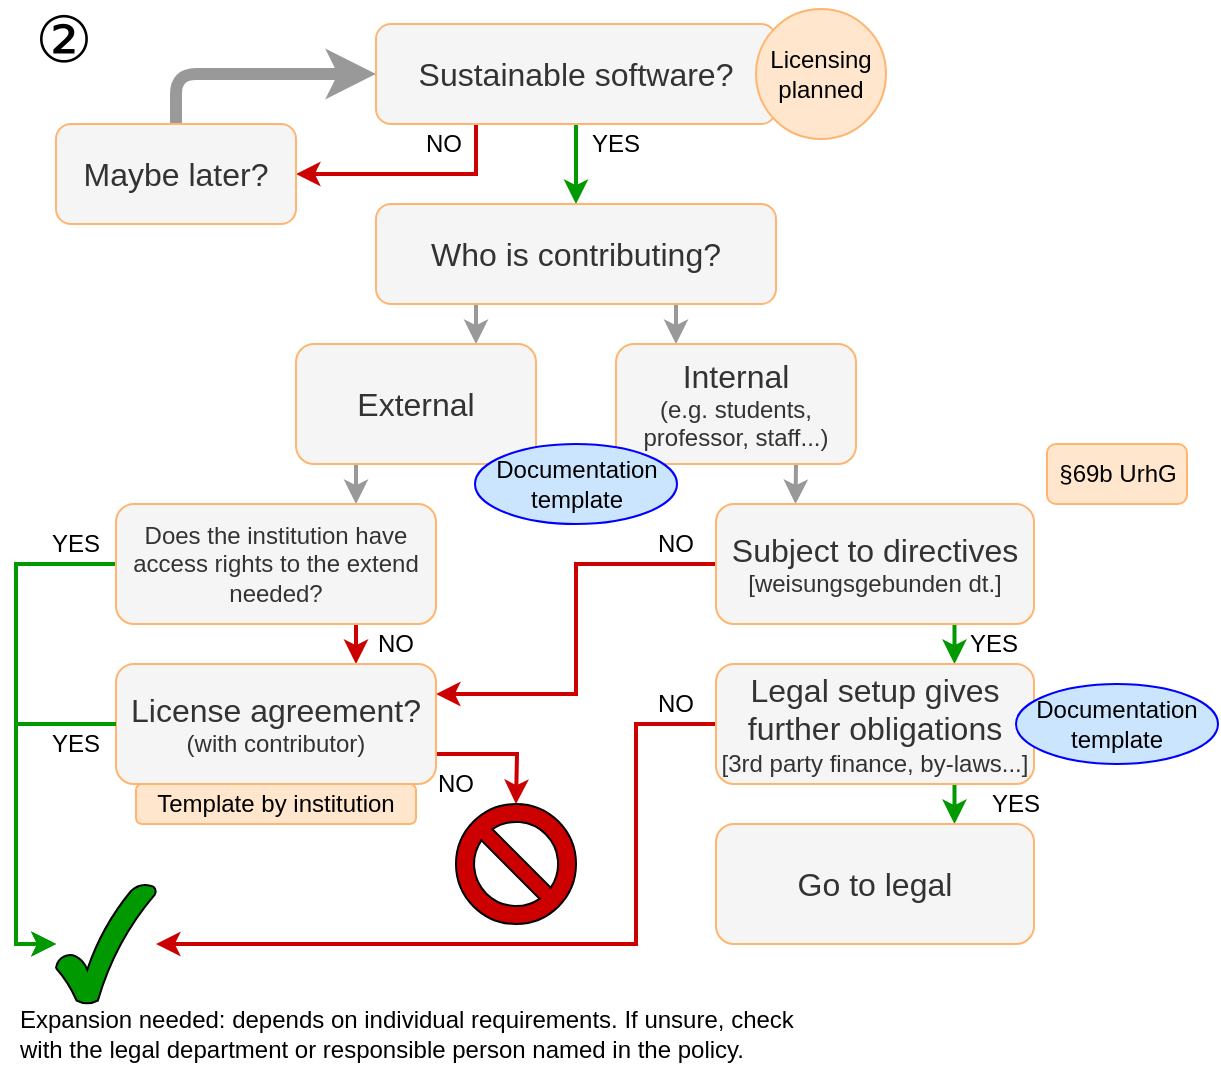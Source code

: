 <mxfile version="12.9.3" type="device"><diagram id="C5RBs43oDa-KdzZeNtuy" name="Page-1"><mxGraphModel dx="981" dy="621" grid="1" gridSize="10" guides="1" tooltips="1" connect="1" arrows="1" fold="1" page="0" pageScale="1" pageWidth="827" pageHeight="1169" math="0" shadow="0"><root><mxCell id="WIyWlLk6GJQsqaUBKTNV-0"/><mxCell id="WIyWlLk6GJQsqaUBKTNV-1" parent="WIyWlLk6GJQsqaUBKTNV-0"/><mxCell id="_9MxEWsJ0v1_2RLOh3sg-12" style="edgeStyle=orthogonalEdgeStyle;rounded=0;orthogonalLoop=1;jettySize=auto;html=1;exitX=0.5;exitY=1;exitDx=0;exitDy=0;entryX=0.5;entryY=0;entryDx=0;entryDy=0;fillColor=#d5e8d4;strokeColor=#009900;strokeWidth=2;" parent="WIyWlLk6GJQsqaUBKTNV-1" source="_9MxEWsJ0v1_2RLOh3sg-0" target="_9MxEWsJ0v1_2RLOh3sg-43" edge="1"><mxGeometry relative="1" as="geometry"><mxPoint x="540" y="200" as="targetPoint"/></mxGeometry></mxCell><mxCell id="_9MxEWsJ0v1_2RLOh3sg-42" style="edgeStyle=orthogonalEdgeStyle;rounded=0;orthogonalLoop=1;jettySize=auto;html=1;exitX=0.25;exitY=1;exitDx=0;exitDy=0;strokeColor=#CC0000;strokeWidth=2;entryX=1;entryY=0.5;entryDx=0;entryDy=0;" parent="WIyWlLk6GJQsqaUBKTNV-1" source="_9MxEWsJ0v1_2RLOh3sg-0" target="_9MxEWsJ0v1_2RLOh3sg-65" edge="1"><mxGeometry relative="1" as="geometry"><mxPoint x="360" y="160" as="targetPoint"/></mxGeometry></mxCell><mxCell id="_9MxEWsJ0v1_2RLOh3sg-0" value="&lt;div style=&quot;font-size: 16px&quot;&gt;&lt;font style=&quot;font-size: 16px&quot;&gt;Sustainable software?&lt;/font&gt;&lt;font style=&quot;font-size: 18px&quot;&gt;&lt;br&gt;&lt;/font&gt;&lt;/div&gt;" style="rounded=1;whiteSpace=wrap;html=1;fillColor=#f5f5f5;strokeColor=#FFB570;fontColor=#333333;" parent="WIyWlLk6GJQsqaUBKTNV-1" vertex="1"><mxGeometry x="360" y="90" width="200" height="50" as="geometry"/></mxCell><mxCell id="_9MxEWsJ0v1_2RLOh3sg-3" style="edgeStyle=orthogonalEdgeStyle;rounded=0;orthogonalLoop=1;jettySize=auto;html=1;exitX=0.5;exitY=1;exitDx=0;exitDy=0;" parent="WIyWlLk6GJQsqaUBKTNV-1" source="_9MxEWsJ0v1_2RLOh3sg-0" target="_9MxEWsJ0v1_2RLOh3sg-0" edge="1"><mxGeometry relative="1" as="geometry"/></mxCell><mxCell id="_9MxEWsJ0v1_2RLOh3sg-34" value="&lt;div&gt;&lt;font style=&quot;font-size: 12px&quot;&gt;NO&lt;/font&gt;&lt;/div&gt;" style="text;html=1;strokeColor=none;fillColor=none;align=center;verticalAlign=middle;whiteSpace=wrap;rounded=0;" parent="WIyWlLk6GJQsqaUBKTNV-1" vertex="1"><mxGeometry x="374" y="140" width="40" height="20" as="geometry"/></mxCell><mxCell id="_9MxEWsJ0v1_2RLOh3sg-39" value="&lt;font style=&quot;font-size: 12px&quot;&gt;YES&lt;/font&gt;" style="text;html=1;strokeColor=none;fillColor=none;align=center;verticalAlign=middle;whiteSpace=wrap;rounded=0;" parent="WIyWlLk6GJQsqaUBKTNV-1" vertex="1"><mxGeometry x="460" y="140" width="40" height="20" as="geometry"/></mxCell><mxCell id="_9MxEWsJ0v1_2RLOh3sg-41" style="edgeStyle=orthogonalEdgeStyle;rounded=1;orthogonalLoop=1;jettySize=auto;html=1;exitX=0.5;exitY=0;exitDx=0;exitDy=0;entryX=0;entryY=0.5;entryDx=0;entryDy=0;strokeColor=#999999;strokeWidth=6;" parent="WIyWlLk6GJQsqaUBKTNV-1" source="_9MxEWsJ0v1_2RLOh3sg-65" target="_9MxEWsJ0v1_2RLOh3sg-0" edge="1"><mxGeometry relative="1" as="geometry"><mxPoint x="200" y="140" as="sourcePoint"/></mxGeometry></mxCell><mxCell id="_9MxEWsJ0v1_2RLOh3sg-66" style="edgeStyle=orthogonalEdgeStyle;rounded=0;orthogonalLoop=1;jettySize=auto;html=1;exitX=0.75;exitY=1;exitDx=0;exitDy=0;entryX=0.25;entryY=0;entryDx=0;entryDy=0;strokeColor=#999999;strokeWidth=2;" parent="WIyWlLk6GJQsqaUBKTNV-1" source="_9MxEWsJ0v1_2RLOh3sg-43" target="_9MxEWsJ0v1_2RLOh3sg-47" edge="1"><mxGeometry relative="1" as="geometry"/></mxCell><mxCell id="_9MxEWsJ0v1_2RLOh3sg-67" style="edgeStyle=orthogonalEdgeStyle;rounded=0;orthogonalLoop=1;jettySize=auto;html=1;exitX=0.25;exitY=1;exitDx=0;exitDy=0;entryX=0.75;entryY=0;entryDx=0;entryDy=0;strokeColor=#999999;strokeWidth=2;" parent="WIyWlLk6GJQsqaUBKTNV-1" source="_9MxEWsJ0v1_2RLOh3sg-43" target="_9MxEWsJ0v1_2RLOh3sg-46" edge="1"><mxGeometry relative="1" as="geometry"/></mxCell><mxCell id="_9MxEWsJ0v1_2RLOh3sg-43" value="&lt;font style=&quot;font-size: 16px&quot;&gt;Who is&lt;/font&gt;&lt;font style=&quot;font-size: 16px&quot;&gt; contributing?&lt;br&gt;&lt;/font&gt;" style="rounded=1;whiteSpace=wrap;html=1;fillColor=#f5f5f5;strokeColor=#FFB570;fontColor=#333333;" parent="WIyWlLk6GJQsqaUBKTNV-1" vertex="1"><mxGeometry x="360" y="180" width="200" height="50" as="geometry"/></mxCell><mxCell id="_9MxEWsJ0v1_2RLOh3sg-68" style="edgeStyle=orthogonalEdgeStyle;rounded=0;orthogonalLoop=1;jettySize=auto;html=1;exitX=0.25;exitY=1;exitDx=0;exitDy=0;entryX=0.75;entryY=0;entryDx=0;entryDy=0;strokeColor=#999999;strokeWidth=2;" parent="WIyWlLk6GJQsqaUBKTNV-1" source="_9MxEWsJ0v1_2RLOh3sg-46" target="_9MxEWsJ0v1_2RLOh3sg-61" edge="1"><mxGeometry relative="1" as="geometry"/></mxCell><mxCell id="_9MxEWsJ0v1_2RLOh3sg-46" value="&lt;font style=&quot;font-size: 16px&quot;&gt;External&lt;/font&gt;" style="rounded=1;whiteSpace=wrap;html=1;fillColor=#f5f5f5;strokeColor=#FFB570;fontColor=#333333;" parent="WIyWlLk6GJQsqaUBKTNV-1" vertex="1"><mxGeometry x="320" y="250" width="120" height="60" as="geometry"/></mxCell><mxCell id="_9MxEWsJ0v1_2RLOh3sg-70" style="edgeStyle=orthogonalEdgeStyle;rounded=0;orthogonalLoop=1;jettySize=auto;html=1;exitX=0.75;exitY=1;exitDx=0;exitDy=0;entryX=0.25;entryY=0;entryDx=0;entryDy=0;strokeColor=#999999;strokeWidth=2;" parent="WIyWlLk6GJQsqaUBKTNV-1" source="_9MxEWsJ0v1_2RLOh3sg-47" target="_9MxEWsJ0v1_2RLOh3sg-64" edge="1"><mxGeometry relative="1" as="geometry"/></mxCell><mxCell id="_9MxEWsJ0v1_2RLOh3sg-47" value="&lt;div&gt;&lt;font style=&quot;font-size: 16px&quot;&gt;Internal&lt;/font&gt;&lt;/div&gt;&lt;div&gt;&lt;font style=&quot;font-size: 12px&quot;&gt;(e.g. students, professor, staff...)&lt;br&gt;&lt;/font&gt;&lt;/div&gt;" style="rounded=1;whiteSpace=wrap;html=1;fillColor=#f5f5f5;strokeColor=#FFB570;fontColor=#333333;" parent="WIyWlLk6GJQsqaUBKTNV-1" vertex="1"><mxGeometry x="480" y="250" width="120" height="60" as="geometry"/></mxCell><mxCell id="_9MxEWsJ0v1_2RLOh3sg-73" style="edgeStyle=orthogonalEdgeStyle;rounded=0;orthogonalLoop=1;jettySize=auto;html=1;exitX=0.75;exitY=1;exitDx=0;exitDy=0;entryX=0.75;entryY=0;entryDx=0;entryDy=0;strokeColor=#CC0000;strokeWidth=2;" parent="WIyWlLk6GJQsqaUBKTNV-1" source="_9MxEWsJ0v1_2RLOh3sg-61" target="_9MxEWsJ0v1_2RLOh3sg-71" edge="1"><mxGeometry relative="1" as="geometry"/></mxCell><mxCell id="_9MxEWsJ0v1_2RLOh3sg-74" style="edgeStyle=orthogonalEdgeStyle;rounded=0;orthogonalLoop=1;jettySize=auto;html=1;strokeColor=#009900;strokeWidth=2;exitX=0;exitY=0.5;exitDx=0;exitDy=0;" parent="WIyWlLk6GJQsqaUBKTNV-1" source="_9MxEWsJ0v1_2RLOh3sg-61" target="QpXMuZ94LMC1e6z9-QHd-1" edge="1"><mxGeometry relative="1" as="geometry"><mxPoint x="170" y="689.71" as="sourcePoint"/><mxPoint x="230" y="550" as="targetPoint"/><Array as="points"><mxPoint x="180" y="360"/><mxPoint x="180" y="550"/></Array></mxGeometry></mxCell><mxCell id="_9MxEWsJ0v1_2RLOh3sg-61" value="Does the institution have access rights to the extend needed?" style="rounded=1;whiteSpace=wrap;html=1;fillColor=#f5f5f5;strokeColor=#FFB570;fontColor=#333333;" parent="WIyWlLk6GJQsqaUBKTNV-1" vertex="1"><mxGeometry x="230" y="330" width="160" height="60" as="geometry"/></mxCell><mxCell id="_9MxEWsJ0v1_2RLOh3sg-78" style="edgeStyle=orthogonalEdgeStyle;rounded=0;orthogonalLoop=1;jettySize=auto;html=1;exitX=0;exitY=0.5;exitDx=0;exitDy=0;entryX=1;entryY=0.25;entryDx=0;entryDy=0;strokeColor=#CC0000;strokeWidth=2;" parent="WIyWlLk6GJQsqaUBKTNV-1" source="_9MxEWsJ0v1_2RLOh3sg-64" target="_9MxEWsJ0v1_2RLOh3sg-71" edge="1"><mxGeometry relative="1" as="geometry"/></mxCell><mxCell id="_9MxEWsJ0v1_2RLOh3sg-87" style="edgeStyle=orthogonalEdgeStyle;rounded=0;orthogonalLoop=1;jettySize=auto;html=1;exitX=0.75;exitY=1;exitDx=0;exitDy=0;entryX=0.75;entryY=0;entryDx=0;entryDy=0;strokeColor=#009900;strokeWidth=2;" parent="WIyWlLk6GJQsqaUBKTNV-1" source="_9MxEWsJ0v1_2RLOh3sg-64" target="_9MxEWsJ0v1_2RLOh3sg-80" edge="1"><mxGeometry relative="1" as="geometry"/></mxCell><mxCell id="_9MxEWsJ0v1_2RLOh3sg-64" value="&lt;div style=&quot;font-size: 16px&quot;&gt;&lt;font style=&quot;font-size: 16px&quot;&gt;Subject to directives&lt;br&gt;&lt;/font&gt;&lt;/div&gt;&lt;div&gt;&lt;font style=&quot;font-size: 12px&quot;&gt;[weisungsgebunden dt.]&lt;br&gt;&lt;/font&gt;&lt;/div&gt;" style="rounded=1;whiteSpace=wrap;html=1;fillColor=#f5f5f5;strokeColor=#FFB570;fontColor=#333333;" parent="WIyWlLk6GJQsqaUBKTNV-1" vertex="1"><mxGeometry x="530" y="330" width="159" height="60" as="geometry"/></mxCell><mxCell id="_9MxEWsJ0v1_2RLOh3sg-65" value="&lt;div style=&quot;font-size: 16px&quot;&gt;Maybe later?&lt;font style=&quot;font-size: 18px&quot;&gt;&lt;br&gt;&lt;/font&gt;&lt;/div&gt;" style="rounded=1;whiteSpace=wrap;html=1;fillColor=#f5f5f5;strokeColor=#FFB570;fontColor=#333333;" parent="WIyWlLk6GJQsqaUBKTNV-1" vertex="1"><mxGeometry x="200" y="140" width="120" height="50" as="geometry"/></mxCell><mxCell id="_9MxEWsJ0v1_2RLOh3sg-92" style="edgeStyle=orthogonalEdgeStyle;rounded=0;orthogonalLoop=1;jettySize=auto;html=1;exitX=1;exitY=0.75;exitDx=0;exitDy=0;entryX=0.5;entryY=0;entryDx=0;entryDy=0;strokeColor=#CC0000;strokeWidth=2;" parent="WIyWlLk6GJQsqaUBKTNV-1" source="_9MxEWsJ0v1_2RLOh3sg-71" edge="1"><mxGeometry relative="1" as="geometry"><mxPoint x="430" y="480" as="targetPoint"/></mxGeometry></mxCell><mxCell id="_9MxEWsJ0v1_2RLOh3sg-71" value="&lt;div style=&quot;font-size: 16px&quot;&gt;License agreement?&lt;/div&gt;&lt;div&gt;(with contributor)&lt;br&gt;&lt;/div&gt;" style="rounded=1;whiteSpace=wrap;html=1;fillColor=#f5f5f5;strokeColor=#FFB570;fontColor=#333333;" parent="WIyWlLk6GJQsqaUBKTNV-1" vertex="1"><mxGeometry x="230" y="410" width="160" height="60" as="geometry"/></mxCell><mxCell id="_9MxEWsJ0v1_2RLOh3sg-72" value="&lt;div&gt;&lt;font style=&quot;font-size: 12px&quot;&gt;NO&lt;/font&gt;&lt;/div&gt;" style="text;html=1;strokeColor=none;fillColor=none;align=center;verticalAlign=middle;whiteSpace=wrap;rounded=0;" parent="WIyWlLk6GJQsqaUBKTNV-1" vertex="1"><mxGeometry x="350" y="390" width="40" height="20" as="geometry"/></mxCell><mxCell id="_9MxEWsJ0v1_2RLOh3sg-76" value="&lt;font style=&quot;font-size: 12px&quot;&gt;YES&lt;/font&gt;" style="text;html=1;strokeColor=none;fillColor=none;align=center;verticalAlign=middle;whiteSpace=wrap;rounded=0;" parent="WIyWlLk6GJQsqaUBKTNV-1" vertex="1"><mxGeometry x="190" y="340" width="40" height="20" as="geometry"/></mxCell><mxCell id="_9MxEWsJ0v1_2RLOh3sg-77" value="&lt;font style=&quot;font-size: 12px&quot;&gt;YES&lt;/font&gt;" style="text;html=1;strokeColor=none;fillColor=none;align=center;verticalAlign=middle;whiteSpace=wrap;rounded=0;" parent="WIyWlLk6GJQsqaUBKTNV-1" vertex="1"><mxGeometry x="190" y="440" width="40" height="20" as="geometry"/></mxCell><mxCell id="_9MxEWsJ0v1_2RLOh3sg-79" value="&lt;div&gt;&lt;font style=&quot;font-size: 12px&quot;&gt;NO&lt;/font&gt;&lt;/div&gt;" style="text;html=1;strokeColor=none;fillColor=none;align=center;verticalAlign=middle;whiteSpace=wrap;rounded=0;" parent="WIyWlLk6GJQsqaUBKTNV-1" vertex="1"><mxGeometry x="490" y="340" width="40" height="20" as="geometry"/></mxCell><mxCell id="_9MxEWsJ0v1_2RLOh3sg-88" style="edgeStyle=orthogonalEdgeStyle;rounded=0;orthogonalLoop=1;jettySize=auto;html=1;exitX=0.75;exitY=1;exitDx=0;exitDy=0;entryX=0.75;entryY=0;entryDx=0;entryDy=0;strokeColor=#009900;strokeWidth=2;" parent="WIyWlLk6GJQsqaUBKTNV-1" source="_9MxEWsJ0v1_2RLOh3sg-80" target="_9MxEWsJ0v1_2RLOh3sg-83" edge="1"><mxGeometry relative="1" as="geometry"/></mxCell><mxCell id="_9MxEWsJ0v1_2RLOh3sg-89" style="edgeStyle=orthogonalEdgeStyle;rounded=0;orthogonalLoop=1;jettySize=auto;html=1;exitX=0;exitY=0.5;exitDx=0;exitDy=0;strokeColor=#CC0000;strokeWidth=2;" parent="WIyWlLk6GJQsqaUBKTNV-1" source="_9MxEWsJ0v1_2RLOh3sg-80" target="QpXMuZ94LMC1e6z9-QHd-1" edge="1"><mxGeometry relative="1" as="geometry"><Array as="points"><mxPoint x="490" y="440"/><mxPoint x="490" y="550"/></Array><mxPoint x="290" y="550" as="targetPoint"/></mxGeometry></mxCell><mxCell id="_9MxEWsJ0v1_2RLOh3sg-80" value="&lt;div style=&quot;font-size: 16px&quot;&gt;&lt;font style=&quot;font-size: 16px&quot;&gt;Legal setup gives further obligations&lt;br&gt;&lt;/font&gt;&lt;/div&gt;&lt;div&gt;&lt;font style=&quot;font-size: 12px&quot;&gt;[3rd party finance, by-laws...]&lt;br&gt;&lt;/font&gt;&lt;/div&gt;" style="rounded=1;whiteSpace=wrap;html=1;fillColor=#f5f5f5;strokeColor=#FFB570;fontColor=#333333;" parent="WIyWlLk6GJQsqaUBKTNV-1" vertex="1"><mxGeometry x="530" y="410" width="159" height="60" as="geometry"/></mxCell><mxCell id="_9MxEWsJ0v1_2RLOh3sg-82" value="&lt;font style=&quot;font-size: 12px&quot;&gt;YES&lt;/font&gt;" style="text;html=1;strokeColor=none;fillColor=none;align=center;verticalAlign=middle;whiteSpace=wrap;rounded=0;" parent="WIyWlLk6GJQsqaUBKTNV-1" vertex="1"><mxGeometry x="649" y="390" width="40" height="20" as="geometry"/></mxCell><mxCell id="_9MxEWsJ0v1_2RLOh3sg-83" value="&lt;div style=&quot;font-size: 16px&quot;&gt;Go to legal&lt;/div&gt;" style="rounded=1;whiteSpace=wrap;html=1;fillColor=#f5f5f5;strokeColor=#FFB570;fontColor=#333333;" parent="WIyWlLk6GJQsqaUBKTNV-1" vertex="1"><mxGeometry x="530" y="490" width="159" height="60" as="geometry"/></mxCell><mxCell id="_9MxEWsJ0v1_2RLOh3sg-85" value="&lt;font style=&quot;font-size: 12px&quot;&gt;YES&lt;/font&gt;" style="text;html=1;strokeColor=none;fillColor=none;align=center;verticalAlign=middle;whiteSpace=wrap;rounded=0;" parent="WIyWlLk6GJQsqaUBKTNV-1" vertex="1"><mxGeometry x="660" y="470" width="40" height="20" as="geometry"/></mxCell><mxCell id="_9MxEWsJ0v1_2RLOh3sg-93" value="&lt;div&gt;&lt;font style=&quot;font-size: 12px&quot;&gt;NO&lt;/font&gt;&lt;/div&gt;" style="text;html=1;strokeColor=none;fillColor=none;align=center;verticalAlign=middle;whiteSpace=wrap;rounded=0;" parent="WIyWlLk6GJQsqaUBKTNV-1" vertex="1"><mxGeometry x="380" y="460" width="40" height="20" as="geometry"/></mxCell><mxCell id="_9MxEWsJ0v1_2RLOh3sg-94" value="&lt;div&gt;&lt;font style=&quot;font-size: 12px&quot;&gt;NO&lt;/font&gt;&lt;/div&gt;" style="text;html=1;strokeColor=none;fillColor=none;align=center;verticalAlign=middle;whiteSpace=wrap;rounded=0;" parent="WIyWlLk6GJQsqaUBKTNV-1" vertex="1"><mxGeometry x="490" y="420" width="40" height="20" as="geometry"/></mxCell><mxCell id="_9MxEWsJ0v1_2RLOh3sg-98" value="Licensing planned" style="ellipse;whiteSpace=wrap;html=1;aspect=fixed;strokeColor=#FFB570;fillColor=#FFE6CC;" parent="WIyWlLk6GJQsqaUBKTNV-1" vertex="1"><mxGeometry x="550" y="82.5" width="65" height="65" as="geometry"/></mxCell><mxCell id="_9MxEWsJ0v1_2RLOh3sg-100" value="Template by institution" style="rounded=1;whiteSpace=wrap;html=1;strokeColor=#FFB570;fillColor=#FFE6CC;" parent="WIyWlLk6GJQsqaUBKTNV-1" vertex="1"><mxGeometry x="240" y="470" width="140" height="20" as="geometry"/></mxCell><mxCell id="_9MxEWsJ0v1_2RLOh3sg-101" value="§69b UrhG" style="rounded=1;whiteSpace=wrap;html=1;strokeColor=#FFB570;fillColor=#FFE6CC;" parent="WIyWlLk6GJQsqaUBKTNV-1" vertex="1"><mxGeometry x="695.5" y="300" width="70" height="30" as="geometry"/></mxCell><mxCell id="_9MxEWsJ0v1_2RLOh3sg-102" value="Documentation template" style="ellipse;whiteSpace=wrap;html=1;strokeColor=#0000FF;fillColor=#CCE5FF;" parent="WIyWlLk6GJQsqaUBKTNV-1" vertex="1"><mxGeometry x="409.5" y="300" width="101" height="40" as="geometry"/></mxCell><mxCell id="_9MxEWsJ0v1_2RLOh3sg-103" value="Documentation template" style="ellipse;whiteSpace=wrap;html=1;strokeColor=#0000FF;fillColor=#CCE5FF;" parent="WIyWlLk6GJQsqaUBKTNV-1" vertex="1"><mxGeometry x="680" y="420" width="101" height="40" as="geometry"/></mxCell><mxCell id="_9MxEWsJ0v1_2RLOh3sg-105" value="&lt;div align=&quot;left&quot;&gt;Expansion needed: depends on individual requirements. If unsure, check&lt;/div&gt;&lt;div align=&quot;left&quot;&gt;with the legal department or responsible person named in the policy.&lt;/div&gt;" style="text;html=1;align=left;verticalAlign=middle;resizable=0;points=[];autosize=1;" parent="WIyWlLk6GJQsqaUBKTNV-1" vertex="1"><mxGeometry x="180" y="580" width="410" height="30" as="geometry"/></mxCell><mxCell id="IkBIxE2j_hAehxzStiEf-0" value="&lt;font style=&quot;font-size: 32px&quot;&gt;②&lt;br&gt;&#9;&#9;&lt;/font&gt;" style="text;html=1;strokeColor=none;fillColor=none;align=center;verticalAlign=middle;whiteSpace=wrap;rounded=0;" parent="WIyWlLk6GJQsqaUBKTNV-1" vertex="1"><mxGeometry x="189" y="82.5" width="30" height="30" as="geometry"/></mxCell><mxCell id="QpXMuZ94LMC1e6z9-QHd-0" value="" style="verticalLabelPosition=bottom;verticalAlign=top;html=1;shape=mxgraph.basic.no_symbol;fillColor=#CC0000;" vertex="1" parent="WIyWlLk6GJQsqaUBKTNV-1"><mxGeometry x="400" y="480" width="60" height="60" as="geometry"/></mxCell><mxCell id="QpXMuZ94LMC1e6z9-QHd-1" value="" style="verticalLabelPosition=bottom;verticalAlign=top;html=1;shape=mxgraph.basic.tick;fillColor=#009900;" vertex="1" parent="WIyWlLk6GJQsqaUBKTNV-1"><mxGeometry x="200" y="520" width="50" height="60" as="geometry"/></mxCell><mxCell id="QpXMuZ94LMC1e6z9-QHd-3" style="edgeStyle=orthogonalEdgeStyle;rounded=0;orthogonalLoop=1;jettySize=auto;html=1;strokeColor=#009900;strokeWidth=2;exitX=1;exitY=0;exitDx=0;exitDy=0;" edge="1" parent="WIyWlLk6GJQsqaUBKTNV-1" source="_9MxEWsJ0v1_2RLOh3sg-77" target="QpXMuZ94LMC1e6z9-QHd-1"><mxGeometry relative="1" as="geometry"><mxPoint x="240" y="370" as="sourcePoint"/><mxPoint x="199" y="560" as="targetPoint"/><Array as="points"><mxPoint x="180" y="440"/><mxPoint x="180" y="550"/></Array></mxGeometry></mxCell><mxCell id="QpXMuZ94LMC1e6z9-QHd-4" style="edgeStyle=orthogonalEdgeStyle;rounded=0;orthogonalLoop=1;jettySize=auto;html=1;strokeColor=#009900;strokeWidth=2;exitX=1;exitY=0;exitDx=0;exitDy=0;" edge="1" parent="WIyWlLk6GJQsqaUBKTNV-1" source="_9MxEWsJ0v1_2RLOh3sg-77" target="QpXMuZ94LMC1e6z9-QHd-1"><mxGeometry relative="1" as="geometry"><mxPoint x="240" y="370" as="sourcePoint"/><mxPoint x="199" y="560" as="targetPoint"/><Array as="points"><mxPoint x="180" y="440"/><mxPoint x="180" y="550"/></Array></mxGeometry></mxCell></root></mxGraphModel></diagram></mxfile>